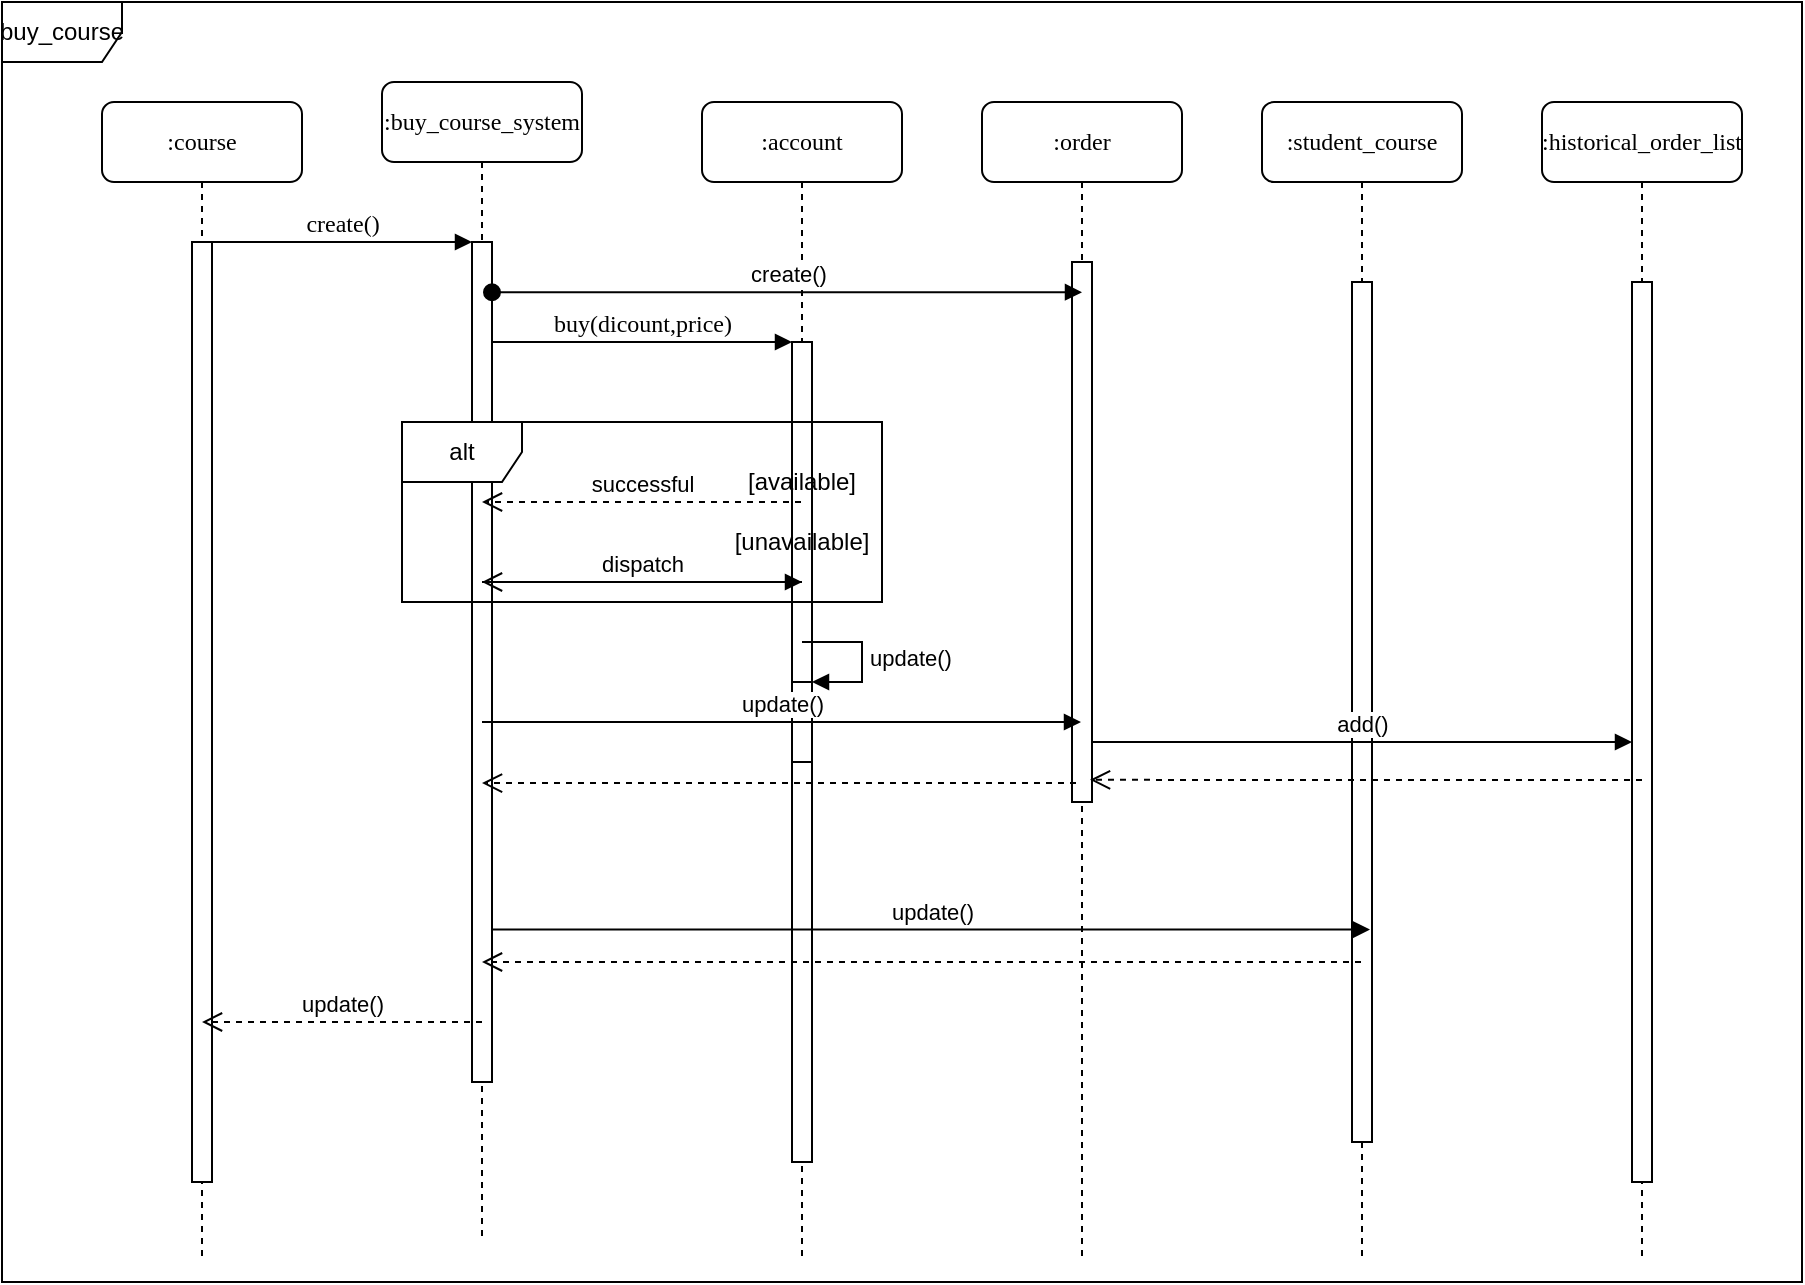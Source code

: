 <mxfile version="14.6.5" type="github">
  <diagram name="Page-1" id="13e1069c-82ec-6db2-03f1-153e76fe0fe0">
    <mxGraphModel dx="1187" dy="615" grid="1" gridSize="10" guides="1" tooltips="1" connect="1" arrows="1" fold="1" page="1" pageScale="1" pageWidth="1100" pageHeight="850" background="#ffffff" math="0" shadow="0">
      <root>
        <mxCell id="0" />
        <mxCell id="1" parent="0" />
        <mxCell id="7baba1c4bc27f4b0-2" value=":buy_course_system" style="shape=umlLifeline;perimeter=lifelinePerimeter;whiteSpace=wrap;html=1;container=1;collapsible=0;recursiveResize=0;outlineConnect=0;rounded=1;shadow=0;comic=0;labelBackgroundColor=none;strokeWidth=1;fontFamily=Verdana;fontSize=12;align=center;" parent="1" vertex="1">
          <mxGeometry x="240" y="70" width="100" height="580" as="geometry" />
        </mxCell>
        <mxCell id="7baba1c4bc27f4b0-10" value="" style="html=1;points=[];perimeter=orthogonalPerimeter;rounded=0;shadow=0;comic=0;labelBackgroundColor=none;strokeWidth=1;fontFamily=Verdana;fontSize=12;align=center;" parent="7baba1c4bc27f4b0-2" vertex="1">
          <mxGeometry x="45" y="80" width="10" height="420" as="geometry" />
        </mxCell>
        <mxCell id="7baba1c4bc27f4b0-3" value=":account" style="shape=umlLifeline;perimeter=lifelinePerimeter;whiteSpace=wrap;html=1;container=1;collapsible=0;recursiveResize=0;outlineConnect=0;rounded=1;shadow=0;comic=0;labelBackgroundColor=none;strokeWidth=1;fontFamily=Verdana;fontSize=12;align=center;" parent="1" vertex="1">
          <mxGeometry x="400" y="80" width="100" height="580" as="geometry" />
        </mxCell>
        <mxCell id="7baba1c4bc27f4b0-13" value="" style="html=1;points=[];perimeter=orthogonalPerimeter;rounded=0;shadow=0;comic=0;labelBackgroundColor=none;strokeWidth=1;fontFamily=Verdana;fontSize=12;align=center;" parent="7baba1c4bc27f4b0-3" vertex="1">
          <mxGeometry x="45" y="120" width="10" height="410" as="geometry" />
        </mxCell>
        <mxCell id="7mQreww-ip8RclzXnmLA-8" value="[available]" style="text;html=1;strokeColor=none;fillColor=none;align=center;verticalAlign=middle;whiteSpace=wrap;rounded=0;" parent="7baba1c4bc27f4b0-3" vertex="1">
          <mxGeometry x="30" y="180" width="40" height="20" as="geometry" />
        </mxCell>
        <mxCell id="7mQreww-ip8RclzXnmLA-12" value="" style="html=1;points=[];perimeter=orthogonalPerimeter;" parent="7baba1c4bc27f4b0-3" vertex="1">
          <mxGeometry x="45" y="290" width="10" height="40" as="geometry" />
        </mxCell>
        <mxCell id="7mQreww-ip8RclzXnmLA-13" value="update()" style="edgeStyle=orthogonalEdgeStyle;html=1;align=left;spacingLeft=2;endArrow=block;rounded=0;entryX=1;entryY=0;" parent="7baba1c4bc27f4b0-3" target="7mQreww-ip8RclzXnmLA-12" edge="1">
          <mxGeometry relative="1" as="geometry">
            <mxPoint x="50" y="270" as="sourcePoint" />
            <Array as="points">
              <mxPoint x="80" y="270" />
            </Array>
          </mxGeometry>
        </mxCell>
        <mxCell id="7baba1c4bc27f4b0-4" value=":order" style="shape=umlLifeline;perimeter=lifelinePerimeter;whiteSpace=wrap;html=1;container=1;collapsible=0;recursiveResize=0;outlineConnect=0;rounded=1;shadow=0;comic=0;labelBackgroundColor=none;strokeWidth=1;fontFamily=Verdana;fontSize=12;align=center;" parent="1" vertex="1">
          <mxGeometry x="540" y="80" width="100" height="580" as="geometry" />
        </mxCell>
        <mxCell id="7baba1c4bc27f4b0-5" value=":student_course" style="shape=umlLifeline;perimeter=lifelinePerimeter;whiteSpace=wrap;html=1;container=1;collapsible=0;recursiveResize=0;outlineConnect=0;rounded=1;shadow=0;comic=0;labelBackgroundColor=none;strokeWidth=1;fontFamily=Verdana;fontSize=12;align=center;" parent="1" vertex="1">
          <mxGeometry x="680" y="80" width="100" height="580" as="geometry" />
        </mxCell>
        <mxCell id="7baba1c4bc27f4b0-6" value=":historical_order_list" style="shape=umlLifeline;perimeter=lifelinePerimeter;whiteSpace=wrap;html=1;container=1;collapsible=0;recursiveResize=0;outlineConnect=0;rounded=1;shadow=0;comic=0;labelBackgroundColor=none;strokeWidth=1;fontFamily=Verdana;fontSize=12;align=center;" parent="1" vertex="1">
          <mxGeometry x="820" y="80" width="100" height="580" as="geometry" />
        </mxCell>
        <mxCell id="7mQreww-ip8RclzXnmLA-18" value="" style="html=1;points=[];perimeter=orthogonalPerimeter;" parent="7baba1c4bc27f4b0-6" vertex="1">
          <mxGeometry x="45" y="90" width="10" height="450" as="geometry" />
        </mxCell>
        <mxCell id="7baba1c4bc27f4b0-8" value=":course" style="shape=umlLifeline;perimeter=lifelinePerimeter;whiteSpace=wrap;html=1;container=1;collapsible=0;recursiveResize=0;outlineConnect=0;rounded=1;shadow=0;comic=0;labelBackgroundColor=none;strokeWidth=1;fontFamily=Verdana;fontSize=12;align=center;" parent="1" vertex="1">
          <mxGeometry x="100" y="80" width="100" height="580" as="geometry" />
        </mxCell>
        <mxCell id="7baba1c4bc27f4b0-9" value="" style="html=1;points=[];perimeter=orthogonalPerimeter;rounded=0;shadow=0;comic=0;labelBackgroundColor=none;strokeWidth=1;fontFamily=Verdana;fontSize=12;align=center;" parent="7baba1c4bc27f4b0-8" vertex="1">
          <mxGeometry x="45" y="70" width="10" height="470" as="geometry" />
        </mxCell>
        <mxCell id="7baba1c4bc27f4b0-16" value="" style="html=1;points=[];perimeter=orthogonalPerimeter;rounded=0;shadow=0;comic=0;labelBackgroundColor=none;strokeWidth=1;fontFamily=Verdana;fontSize=12;align=center;" parent="1" vertex="1">
          <mxGeometry x="585" y="160" width="10" height="270" as="geometry" />
        </mxCell>
        <mxCell id="7baba1c4bc27f4b0-19" value="" style="html=1;points=[];perimeter=orthogonalPerimeter;rounded=0;shadow=0;comic=0;labelBackgroundColor=none;strokeWidth=1;fontFamily=Verdana;fontSize=12;align=center;" parent="1" vertex="1">
          <mxGeometry x="725" y="170" width="10" height="430" as="geometry" />
        </mxCell>
        <mxCell id="7baba1c4bc27f4b0-11" value="create()" style="html=1;verticalAlign=bottom;endArrow=block;entryX=0;entryY=0;labelBackgroundColor=none;fontFamily=Verdana;fontSize=12;edgeStyle=elbowEdgeStyle;elbow=vertical;" parent="1" source="7baba1c4bc27f4b0-9" target="7baba1c4bc27f4b0-10" edge="1">
          <mxGeometry relative="1" as="geometry">
            <mxPoint x="220" y="190" as="sourcePoint" />
          </mxGeometry>
        </mxCell>
        <mxCell id="7baba1c4bc27f4b0-14" value="buy(dicount,price)" style="html=1;verticalAlign=bottom;endArrow=block;entryX=0;entryY=0;labelBackgroundColor=none;fontFamily=Verdana;fontSize=12;edgeStyle=elbowEdgeStyle;elbow=vertical;" parent="1" source="7baba1c4bc27f4b0-10" target="7baba1c4bc27f4b0-13" edge="1">
          <mxGeometry relative="1" as="geometry">
            <mxPoint x="370" y="200" as="sourcePoint" />
          </mxGeometry>
        </mxCell>
        <mxCell id="7mQreww-ip8RclzXnmLA-6" value="fail" style="html=1;verticalAlign=bottom;endArrow=open;dashed=1;endSize=8;" parent="1" target="7baba1c4bc27f4b0-2" edge="1">
          <mxGeometry relative="1" as="geometry">
            <mxPoint x="450" y="320" as="sourcePoint" />
            <mxPoint x="370" y="320" as="targetPoint" />
          </mxGeometry>
        </mxCell>
        <mxCell id="7mQreww-ip8RclzXnmLA-7" value="successful" style="html=1;verticalAlign=bottom;endArrow=open;dashed=1;endSize=8;" parent="1" source="7baba1c4bc27f4b0-3" target="7baba1c4bc27f4b0-2" edge="1">
          <mxGeometry relative="1" as="geometry">
            <mxPoint x="420" y="280" as="sourcePoint" />
            <mxPoint x="340" y="280" as="targetPoint" />
            <Array as="points">
              <mxPoint x="420" y="280" />
            </Array>
          </mxGeometry>
        </mxCell>
        <mxCell id="7mQreww-ip8RclzXnmLA-9" value="[unavailable]" style="text;html=1;strokeColor=none;fillColor=none;align=center;verticalAlign=middle;whiteSpace=wrap;rounded=0;" parent="1" vertex="1">
          <mxGeometry x="430" y="290" width="40" height="20" as="geometry" />
        </mxCell>
        <mxCell id="7mQreww-ip8RclzXnmLA-10" value="alt" style="shape=umlFrame;whiteSpace=wrap;html=1;" parent="1" vertex="1">
          <mxGeometry x="250" y="240" width="240" height="90" as="geometry" />
        </mxCell>
        <mxCell id="7mQreww-ip8RclzXnmLA-14" value="create()" style="html=1;verticalAlign=bottom;startArrow=oval;startFill=1;endArrow=block;startSize=8;entryX=0.5;entryY=0.056;entryDx=0;entryDy=0;entryPerimeter=0;" parent="1" source="7baba1c4bc27f4b0-10" target="7baba1c4bc27f4b0-16" edge="1">
          <mxGeometry width="60" relative="1" as="geometry">
            <mxPoint x="450" y="320" as="sourcePoint" />
            <mxPoint x="510" y="320" as="targetPoint" />
          </mxGeometry>
        </mxCell>
        <mxCell id="7mQreww-ip8RclzXnmLA-15" value="dispatch" style="html=1;verticalAlign=bottom;endArrow=block;" parent="1" source="7baba1c4bc27f4b0-2" edge="1">
          <mxGeometry width="80" relative="1" as="geometry">
            <mxPoint x="370" y="320" as="sourcePoint" />
            <mxPoint x="450" y="320" as="targetPoint" />
          </mxGeometry>
        </mxCell>
        <mxCell id="7mQreww-ip8RclzXnmLA-16" value="update()" style="html=1;verticalAlign=bottom;endArrow=block;" parent="1" target="7baba1c4bc27f4b0-4" edge="1">
          <mxGeometry width="80" relative="1" as="geometry">
            <mxPoint x="290" y="390" as="sourcePoint" />
            <mxPoint x="450" y="320" as="targetPoint" />
            <Array as="points">
              <mxPoint x="300" y="390" />
              <mxPoint x="380" y="390" />
              <mxPoint x="500" y="390" />
            </Array>
          </mxGeometry>
        </mxCell>
        <mxCell id="7mQreww-ip8RclzXnmLA-17" value="" style="html=1;verticalAlign=bottom;endArrow=open;dashed=1;endSize=8;exitX=0.2;exitY=0.965;exitDx=0;exitDy=0;exitPerimeter=0;" parent="1" source="7baba1c4bc27f4b0-16" target="7baba1c4bc27f4b0-2" edge="1">
          <mxGeometry relative="1" as="geometry">
            <mxPoint x="450" y="320" as="sourcePoint" />
            <mxPoint x="370" y="320" as="targetPoint" />
          </mxGeometry>
        </mxCell>
        <mxCell id="7mQreww-ip8RclzXnmLA-21" value="add()" style="html=1;verticalAlign=bottom;endArrow=block;" parent="1" target="7mQreww-ip8RclzXnmLA-18" edge="1">
          <mxGeometry width="80" relative="1" as="geometry">
            <mxPoint x="595" y="400" as="sourcePoint" />
            <mxPoint x="675" y="400" as="targetPoint" />
          </mxGeometry>
        </mxCell>
        <mxCell id="7mQreww-ip8RclzXnmLA-22" value="" style="html=1;verticalAlign=bottom;endArrow=open;dashed=1;endSize=8;entryX=0.9;entryY=0.959;entryDx=0;entryDy=0;entryPerimeter=0;" parent="1" target="7baba1c4bc27f4b0-16" edge="1">
          <mxGeometry relative="1" as="geometry">
            <mxPoint x="870" y="419" as="sourcePoint" />
            <mxPoint x="660" y="320" as="targetPoint" />
            <Array as="points" />
          </mxGeometry>
        </mxCell>
        <mxCell id="7mQreww-ip8RclzXnmLA-24" value="update()" style="html=1;verticalAlign=bottom;endArrow=block;entryX=0.9;entryY=0.753;entryDx=0;entryDy=0;entryPerimeter=0;" parent="1" source="7baba1c4bc27f4b0-10" target="7baba1c4bc27f4b0-19" edge="1">
          <mxGeometry width="80" relative="1" as="geometry">
            <mxPoint x="530" y="510" as="sourcePoint" />
            <mxPoint x="610" y="510" as="targetPoint" />
          </mxGeometry>
        </mxCell>
        <mxCell id="7mQreww-ip8RclzXnmLA-25" value="" style="html=1;verticalAlign=bottom;endArrow=open;dashed=1;endSize=8;" parent="1" source="7baba1c4bc27f4b0-5" target="7baba1c4bc27f4b0-2" edge="1">
          <mxGeometry relative="1" as="geometry">
            <mxPoint x="580" y="540" as="sourcePoint" />
            <mxPoint x="500" y="540" as="targetPoint" />
            <Array as="points">
              <mxPoint x="570" y="510" />
            </Array>
          </mxGeometry>
        </mxCell>
        <mxCell id="7mQreww-ip8RclzXnmLA-26" value="update()" style="html=1;verticalAlign=bottom;endArrow=open;dashed=1;endSize=8;" parent="1" target="7baba1c4bc27f4b0-8" edge="1">
          <mxGeometry relative="1" as="geometry">
            <mxPoint x="290" y="540" as="sourcePoint" />
            <mxPoint x="210" y="540" as="targetPoint" />
          </mxGeometry>
        </mxCell>
        <mxCell id="7mQreww-ip8RclzXnmLA-27" value="buy_course" style="shape=umlFrame;whiteSpace=wrap;html=1;" parent="1" vertex="1">
          <mxGeometry x="50" y="30" width="900" height="640" as="geometry" />
        </mxCell>
      </root>
    </mxGraphModel>
  </diagram>
</mxfile>

